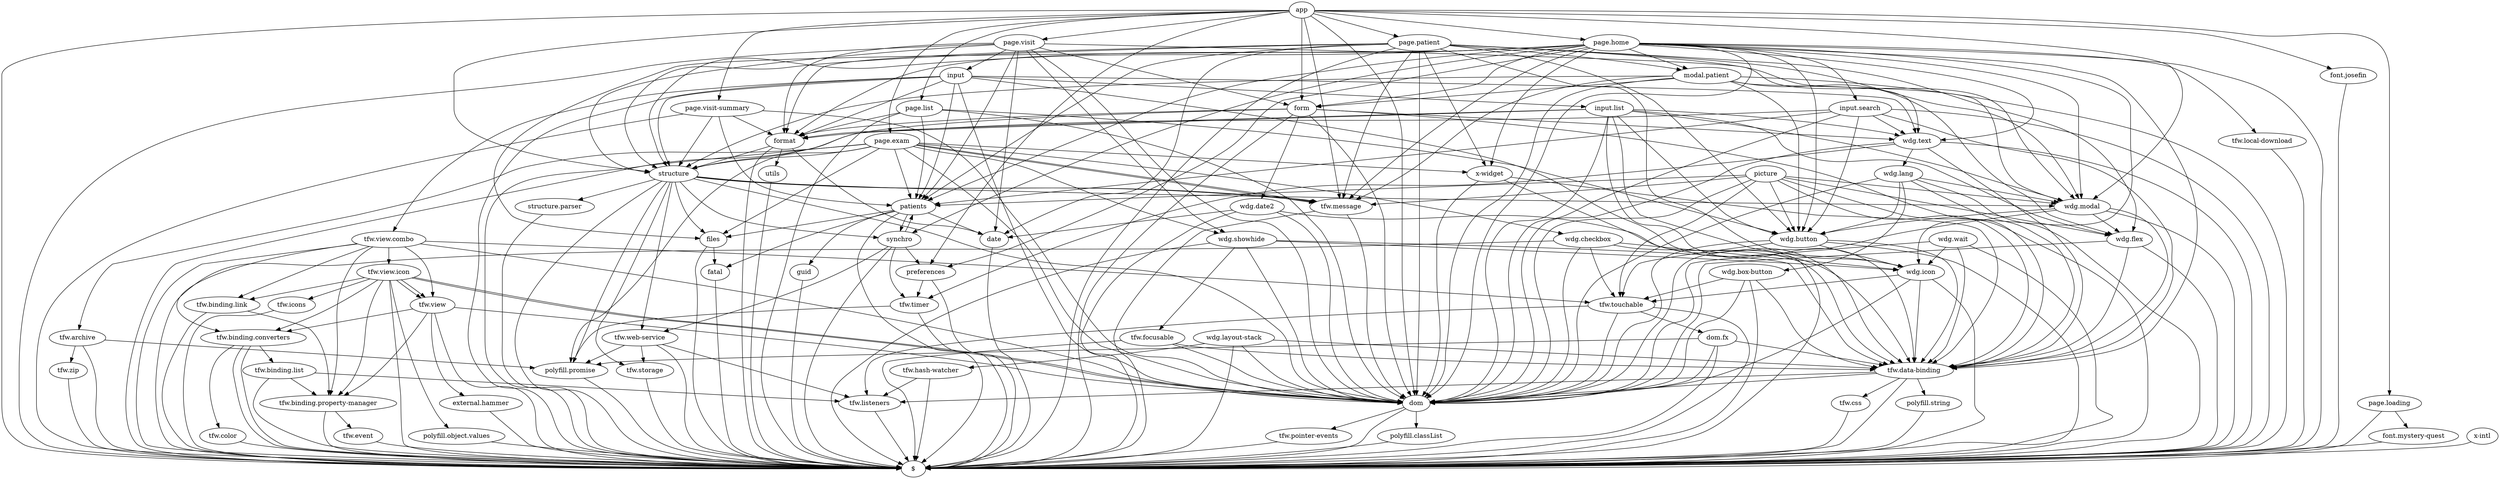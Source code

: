 digraph dependencies {
    "wdg.layout-stack" -> "$"

    "wdg.layout-stack" -> "dom"

    "wdg.layout-stack" -> "tfw.data-binding"

    "wdg.layout-stack" -> "tfw.hash-watcher"
    "tfw.hash-watcher" -> "$"

    "tfw.hash-watcher" -> "tfw.listeners"
    "tfw.listeners" -> "$"
    "tfw.data-binding" -> "$"

    "tfw.data-binding" -> "polyfill.string"

    "tfw.data-binding" -> "dom"

    "tfw.data-binding" -> "tfw.css"

    "tfw.data-binding" -> "tfw.listeners"
    "tfw.css" -> "$"
    "dom" -> "$"

    "dom" -> "polyfill.classList"

    "dom" -> "tfw.pointer-events"
    "tfw.pointer-events" -> "$"
    "polyfill.classList" -> "$"
    "polyfill.string" -> "$"
    "x-widget" -> "$"

    "x-widget" -> "dom"

    "x-widget" -> "tfw.data-binding"
    "page.exam" -> "$"

    "page.exam" -> "polyfill.promise"

    "page.exam" -> "dom"

    "page.exam" -> "x-widget"

    "page.exam" -> "tfw.message"

    "page.exam" -> "tfw.message"

    "page.exam" -> "files"

    "page.exam" -> "tfw.archive"

    "page.exam" -> "wdg.showhide"

    "page.exam" -> "patients"

    "page.exam" -> "wdg.checkbox"

    "page.exam" -> "structure"
    "structure" -> "$"

    "structure" -> "polyfill.promise"

    "structure" -> "dom"

    "structure" -> "tfw.web-service"

    "structure" -> "tfw.message"

    "structure" -> "tfw.message"

    "structure" -> "files"

    "structure" -> "wdg.modal"

    "structure" -> "structure.parser"

    "structure" -> "synchro"

    "structure" -> "tfw.storage"
    "tfw.storage" -> "$"
    "synchro" -> "$"

    "synchro" -> "tfw.timer"

    "synchro" -> "preferences"

    "synchro" -> "patients"

    "synchro" -> "tfw.web-service"
    "tfw.web-service" -> "$"

    "tfw.web-service" -> "polyfill.promise"

    "tfw.web-service" -> "tfw.storage"

    "tfw.web-service" -> "tfw.listeners"
    "polyfill.promise" -> "$"
    "patients" -> "$"

    "patients" -> "guid"

    "patients" -> "fatal"

    "patients" -> "files"

    "patients" -> "date"

    "patients" -> "synchro"
    "date" -> "$"
    "files" -> "$"

    "files" -> "fatal"
    "fatal" -> "$"
    "guid" -> "$"
    "preferences" -> "$"

    "preferences" -> "tfw.timer"
    "tfw.timer" -> "$"

    "tfw.timer" -> "polyfill.promise"
    "structure.parser" -> "$"
    "wdg.modal" -> "$"

    "wdg.modal" -> "dom"

    "wdg.modal" -> "tfw.data-binding"

    "wdg.modal" -> "wdg.flex"

    "wdg.modal" -> "wdg.button"
    "wdg.button" -> "$"

    "wdg.button" -> "dom"

    "wdg.button" -> "tfw.data-binding"

    "wdg.button" -> "wdg.icon"

    "wdg.button" -> "tfw.touchable"
    "tfw.touchable" -> "$"

    "tfw.touchable" -> "dom"

    "tfw.touchable" -> "dom.fx"

    "tfw.touchable" -> "tfw.listeners"
    "dom.fx" -> "$"

    "dom.fx" -> "polyfill.promise"

    "dom.fx" -> "dom"

    "dom.fx" -> "tfw.data-binding"
    "wdg.icon" -> "$"

    "wdg.icon" -> "dom"

    "wdg.icon" -> "tfw.data-binding"

    "wdg.icon" -> "tfw.touchable"
    "wdg.flex" -> "$"

    "wdg.flex" -> "dom"

    "wdg.flex" -> "tfw.data-binding"
    "tfw.message" -> "$"

    "tfw.message" -> "dom"
    "wdg.checkbox" -> "$"

    "wdg.checkbox" -> "dom"

    "wdg.checkbox" -> "tfw.data-binding"

    "wdg.checkbox" -> "wdg.icon"

    "wdg.checkbox" -> "tfw.touchable"
    "wdg.showhide" -> "$"

    "wdg.showhide" -> "dom"

    "wdg.showhide" -> "tfw.data-binding"

    "wdg.showhide" -> "wdg.icon"

    "wdg.showhide" -> "tfw.focusable"
    "tfw.focusable" -> "$"

    "tfw.focusable" -> "dom"

    "tfw.focusable" -> "tfw.data-binding"
    "tfw.archive" -> "$"

    "tfw.archive" -> "polyfill.promise"

    "tfw.archive" -> "tfw.zip"
    "tfw.zip" -> "$"
    "page.visit-summary" -> "$"

    "page.visit-summary" -> "dom"

    "page.visit-summary" -> "format"

    "page.visit-summary" -> "patients"

    "page.visit-summary" -> "structure"
    "format" -> "$"

    "format" -> "utils"

    "format" -> "date"

    "format" -> "structure"
    "utils" -> "$"
    "page.visit" -> "$"

    "page.visit" -> "dom"

    "page.visit" -> "form"

    "page.visit" -> "wdg.modal"

    "page.visit" -> "input"

    "page.visit" -> "format"

    "page.visit" -> "patients"

    "page.visit" -> "wdg.showhide"

    "page.visit" -> "date"

    "page.visit" -> "structure"
    "input" -> "$"

    "input" -> "dom"

    "input" -> "tfw.data-binding"

    "input" -> "wdg.text"

    "input" -> "tfw.view.combo"

    "input" -> "format"

    "input" -> "patients"

    "input" -> "structure"

    "input" -> "input.list"
    "input.list" -> "$"

    "input.list" -> "dom"

    "input.list" -> "tfw.data-binding"

    "input.list" -> "wdg.icon"

    "input.list" -> "wdg.text"

    "input.list" -> "wdg.flex"

    "input.list" -> "wdg.modal"

    "input.list" -> "wdg.button"

    "input.list" -> "format"
    "wdg.text" -> "$"

    "wdg.text" -> "dom"

    "wdg.text" -> "tfw.data-binding"

    "wdg.text" -> "wdg.lang"

    "wdg.text" -> "tfw.timer"
    "wdg.lang" -> "$"

    "wdg.lang" -> "dom"

    "wdg.lang" -> "tfw.data-binding"

    "wdg.lang" -> "wdg.modal"

    "wdg.lang" -> "wdg.button"

    "wdg.lang" -> "wdg.box-button"
    "wdg.box-button" -> "$"

    "wdg.box-button" -> "dom"

    "wdg.box-button" -> "tfw.data-binding"

    "wdg.box-button" -> "tfw.touchable"
    "tfw.view.combo" -> "$"

    "tfw.view.combo" -> "dom"

    "tfw.view.combo" -> "tfw.binding.property-manager"

    "tfw.view.combo" -> "tfw.touchable"

    "tfw.view.combo" -> "tfw.view"

    "tfw.view.combo" -> "tfw.binding.link"

    "tfw.view.combo" -> "tfw.binding.converters"

    "tfw.view.combo" -> "tfw.view.icon"
    "tfw.view.icon" -> "$"

    "tfw.view.icon" -> "polyfill.object.values"

    "tfw.view.icon" -> "dom"

    "tfw.view.icon" -> "tfw.icons"

    "tfw.view.icon" -> "dom"

    "tfw.view.icon" -> "tfw.binding.property-manager"

    "tfw.view.icon" -> "tfw.view"

    "tfw.view.icon" -> "tfw.binding.link"

    "tfw.view.icon" -> "tfw.view"

    "tfw.view.icon" -> "tfw.binding.converters"
    "tfw.binding.converters" -> "$"

    "tfw.binding.converters" -> "$"

    "tfw.binding.converters" -> "tfw.binding.list"

    "tfw.binding.converters" -> "tfw.color"
    "tfw.color" -> "$"
    "tfw.binding.list" -> "$"

    "tfw.binding.list" -> "tfw.binding.property-manager"

    "tfw.binding.list" -> "tfw.listeners"
    "tfw.binding.property-manager" -> "$"

    "tfw.binding.property-manager" -> "tfw.event"
    "tfw.event" -> "$"
    "tfw.view" -> "$"

    "tfw.view" -> "dom"

    "tfw.view" -> "tfw.binding.property-manager"

    "tfw.view" -> "external.hammer"

    "tfw.view" -> "tfw.binding.converters"
    "external.hammer" -> "$"
    "tfw.binding.link" -> "$"

    "tfw.binding.link" -> "tfw.binding.property-manager"
    "tfw.icons" -> "$"
    "polyfill.object.values" -> "$"
    "form" -> "$"

    "form" -> "dom"

    "form" -> "tfw.data-binding"

    "form" -> "wdg.text"

    "form" -> "wdg.date2"

    "form" -> "format"

    "form" -> "structure"
    "wdg.date2" -> "$"

    "wdg.date2" -> "dom"

    "wdg.date2" -> "tfw.data-binding"

    "wdg.date2" -> "date"
    "picture" -> "$"

    "picture" -> "dom"

    "picture" -> "tfw.data-binding"

    "picture" -> "tfw.message"

    "picture" -> "wdg.flex"

    "picture" -> "wdg.modal"

    "picture" -> "wdg.button"

    "picture" -> "patients"

    "picture" -> "tfw.touchable"
    "page.patient" -> "$"

    "page.patient" -> "dom"

    "page.patient" -> "x-widget"

    "page.patient" -> "tfw.message"

    "page.patient" -> "wdg.text"

    "page.patient" -> "wdg.flex"

    "page.patient" -> "wdg.icon"

    "page.patient" -> "wdg.modal"

    "page.patient" -> "wdg.button"

    "page.patient" -> "format"

    "page.patient" -> "date"

    "page.patient" -> "patients"

    "page.patient" -> "structure"

    "page.patient" -> "modal.patient"
    "modal.patient" -> "$"

    "modal.patient" -> "dom"

    "modal.patient" -> "tfw.message"

    "modal.patient" -> "form"

    "modal.patient" -> "wdg.flex"

    "modal.patient" -> "wdg.modal"

    "modal.patient" -> "wdg.button"

    "modal.patient" -> "structure"
    "page.home" -> "$"

    "page.home" -> "dom"

    "page.home" -> "x-widget"

    "page.home" -> "tfw.data-binding"

    "page.home" -> "tfw.message"

    "page.home" -> "form"

    "page.home" -> "wdg.icon"

    "page.home" -> "wdg.text"

    "page.home" -> "files"

    "page.home" -> "wdg.modal"

    "page.home" -> "format"

    "page.home" -> "wdg.button"

    "page.home" -> "synchro"

    "page.home" -> "patients"

    "page.home" -> "structure"

    "page.home" -> "input.search"

    "page.home" -> "preferences"

    "page.home" -> "modal.patient"

    "page.home" -> "tfw.local-download"
    "tfw.local-download" -> "$"
    "input.search" -> "$"

    "input.search" -> "dom"

    "input.search" -> "tfw.data-binding"

    "input.search" -> "wdg.text"

    "input.search" -> "format"

    "input.search" -> "wdg.button"

    "input.search" -> "patients"
    "wdg.wait" -> "$"

    "wdg.wait" -> "dom"

    "wdg.wait" -> "tfw.data-binding"

    "wdg.wait" -> "wdg.icon"
    "x-intl" -> "$"
    "app" -> "$"

    "app" -> "font.josefin"

    "app" -> "dom"

    "app" -> "tfw.message"

    "app" -> "form"

    "app" -> "wdg.modal"

    "app" -> "structure"

    "app" -> "preferences"

    "app" -> "page.loading"

    "app" -> "page.home"

    "app" -> "page.list"

    "app" -> "page.patient"

    "app" -> "page.visit"

    "app" -> "page.visit-summary"

    "app" -> "page.exam"
    "page.list" -> "$"

    "page.list" -> "dom"

    "page.list" -> "wdg.button"

    "page.list" -> "format"

    "page.list" -> "patients"
    "page.loading" -> "$"

    "page.loading" -> "font.mystery-quest"
    "font.mystery-quest" -> "$"
    "font.josefin" -> "$"

}